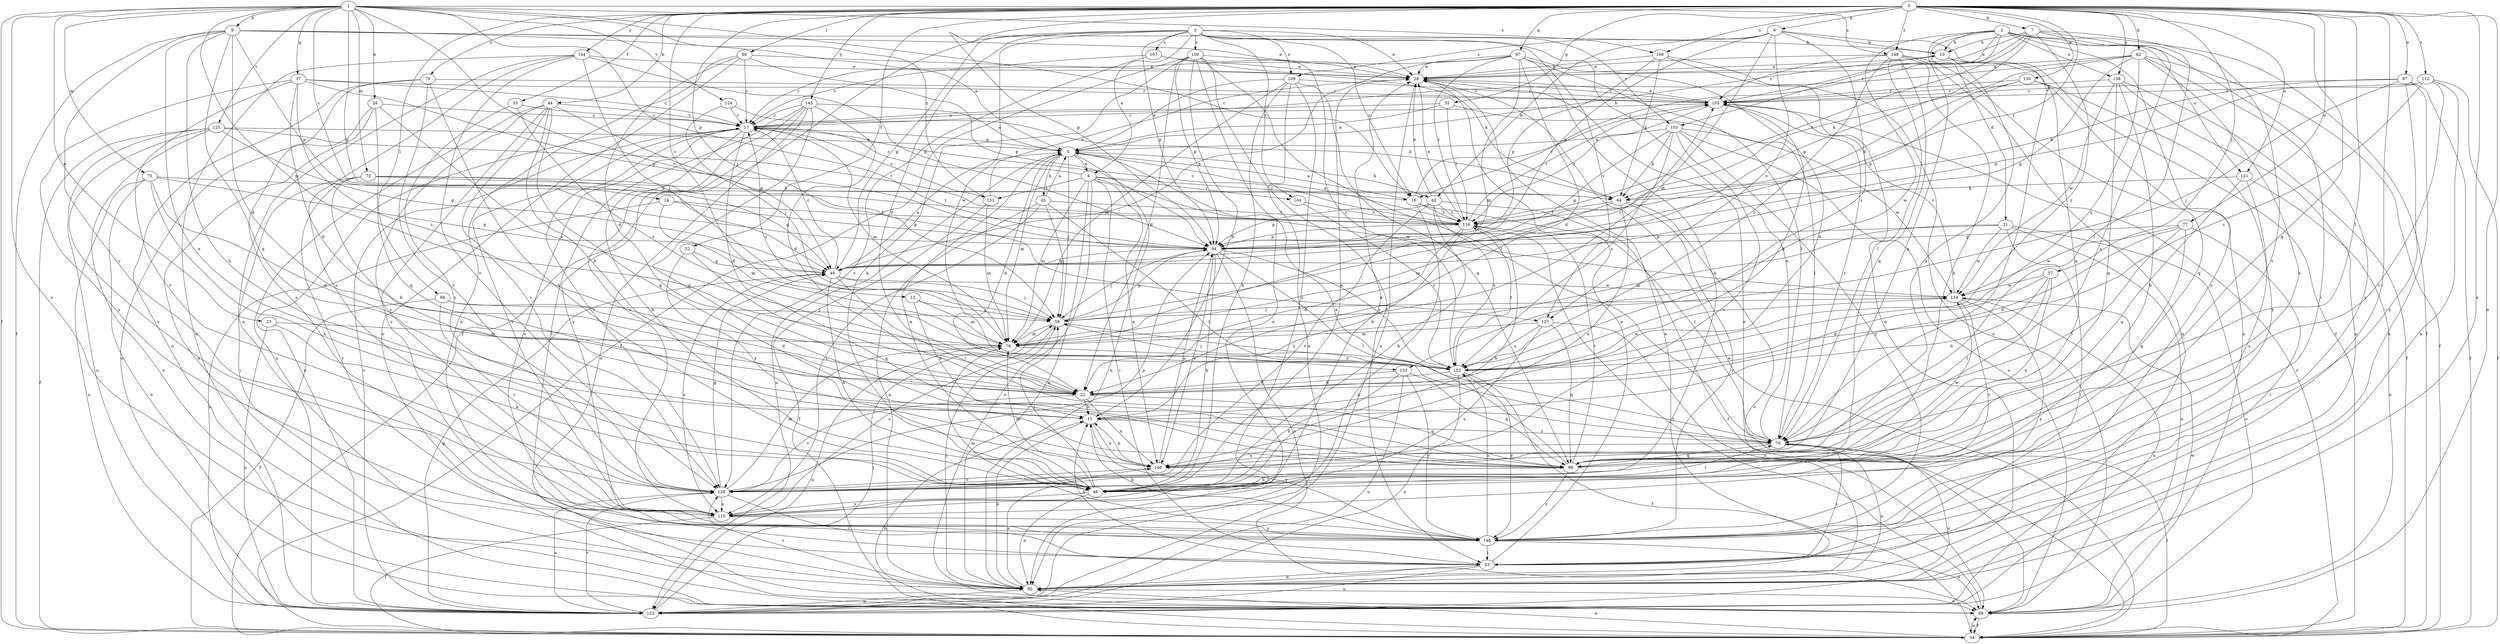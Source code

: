 strict digraph  {
0;
1;
2;
3;
4;
5;
6;
7;
9;
10;
11;
13;
14;
16;
17;
21;
22;
23;
26;
28;
32;
33;
34;
35;
37;
40;
44;
45;
46;
53;
57;
58;
62;
63;
64;
66;
68;
70;
73;
75;
76;
77;
79;
82;
87;
88;
94;
97;
99;
103;
104;
105;
106;
107;
108;
109;
110;
112;
116;
121;
122;
124;
125;
127;
128;
130;
133;
134;
138;
140;
144;
145;
146;
148;
151;
152;
0 -> 6  [label=b];
0 -> 7  [label=b];
0 -> 13  [label=c];
0 -> 32  [label=f];
0 -> 33  [label=f];
0 -> 35  [label=g];
0 -> 44  [label=h];
0 -> 53  [label=i];
0 -> 57  [label=j];
0 -> 58  [label=j];
0 -> 62  [label=k];
0 -> 66  [label=l];
0 -> 68  [label=l];
0 -> 70  [label=l];
0 -> 77  [label=n];
0 -> 79  [label=n];
0 -> 82  [label=n];
0 -> 87  [label=o];
0 -> 88  [label=o];
0 -> 94  [label=p];
0 -> 97  [label=q];
0 -> 99  [label=q];
0 -> 106  [label=s];
0 -> 112  [label=t];
0 -> 116  [label=t];
0 -> 121  [label=u];
0 -> 130  [label=w];
0 -> 138  [label=x];
0 -> 144  [label=y];
0 -> 145  [label=y];
0 -> 148  [label=z];
1 -> 9  [label=b];
1 -> 14  [label=c];
1 -> 16  [label=c];
1 -> 23  [label=e];
1 -> 26  [label=e];
1 -> 34  [label=f];
1 -> 37  [label=g];
1 -> 40  [label=g];
1 -> 73  [label=m];
1 -> 75  [label=m];
1 -> 76  [label=m];
1 -> 82  [label=n];
1 -> 94  [label=p];
1 -> 106  [label=s];
1 -> 124  [label=v];
1 -> 125  [label=v];
1 -> 127  [label=v];
1 -> 148  [label=z];
1 -> 151  [label=z];
2 -> 10  [label=b];
2 -> 16  [label=c];
2 -> 21  [label=d];
2 -> 34  [label=f];
2 -> 53  [label=i];
2 -> 103  [label=r];
2 -> 121  [label=u];
2 -> 133  [label=w];
2 -> 138  [label=x];
2 -> 140  [label=x];
2 -> 146  [label=y];
3 -> 4  [label=a];
3 -> 16  [label=c];
3 -> 22  [label=d];
3 -> 28  [label=e];
3 -> 34  [label=f];
3 -> 40  [label=g];
3 -> 88  [label=o];
3 -> 94  [label=p];
3 -> 103  [label=r];
3 -> 104  [label=r];
3 -> 107  [label=s];
3 -> 108  [label=s];
3 -> 109  [label=s];
3 -> 127  [label=v];
3 -> 133  [label=w];
4 -> 16  [label=c];
4 -> 17  [label=c];
4 -> 53  [label=i];
4 -> 76  [label=m];
4 -> 82  [label=n];
4 -> 88  [label=o];
4 -> 104  [label=r];
4 -> 134  [label=w];
4 -> 140  [label=x];
4 -> 151  [label=z];
5 -> 4  [label=a];
5 -> 10  [label=b];
5 -> 22  [label=d];
5 -> 45  [label=h];
5 -> 58  [label=j];
5 -> 63  [label=k];
5 -> 76  [label=m];
5 -> 82  [label=n];
5 -> 122  [label=u];
6 -> 10  [label=b];
6 -> 34  [label=f];
6 -> 63  [label=k];
6 -> 76  [label=m];
6 -> 94  [label=p];
6 -> 109  [label=s];
6 -> 127  [label=v];
6 -> 152  [label=z];
7 -> 10  [label=b];
7 -> 28  [label=e];
7 -> 40  [label=g];
7 -> 70  [label=l];
7 -> 105  [label=r];
7 -> 116  [label=t];
7 -> 128  [label=v];
7 -> 140  [label=x];
7 -> 152  [label=z];
9 -> 5  [label=a];
9 -> 10  [label=b];
9 -> 22  [label=d];
9 -> 28  [label=e];
9 -> 34  [label=f];
9 -> 46  [label=h];
9 -> 94  [label=p];
9 -> 99  [label=q];
9 -> 128  [label=v];
9 -> 140  [label=x];
10 -> 28  [label=e];
10 -> 70  [label=l];
10 -> 99  [label=q];
10 -> 140  [label=x];
11 -> 70  [label=l];
11 -> 82  [label=n];
11 -> 140  [label=x];
11 -> 146  [label=y];
13 -> 11  [label=b];
13 -> 58  [label=j];
13 -> 76  [label=m];
14 -> 76  [label=m];
14 -> 94  [label=p];
14 -> 116  [label=t];
14 -> 122  [label=u];
16 -> 5  [label=a];
16 -> 70  [label=l];
16 -> 82  [label=n];
16 -> 105  [label=r];
16 -> 116  [label=t];
17 -> 5  [label=a];
17 -> 22  [label=d];
17 -> 46  [label=h];
17 -> 76  [label=m];
17 -> 110  [label=s];
17 -> 122  [label=u];
17 -> 128  [label=v];
21 -> 53  [label=i];
21 -> 76  [label=m];
21 -> 88  [label=o];
21 -> 94  [label=p];
21 -> 122  [label=u];
21 -> 134  [label=w];
22 -> 11  [label=b];
22 -> 99  [label=q];
22 -> 128  [label=v];
22 -> 140  [label=x];
23 -> 46  [label=h];
23 -> 76  [label=m];
23 -> 122  [label=u];
26 -> 17  [label=c];
26 -> 88  [label=o];
26 -> 99  [label=q];
26 -> 122  [label=u];
26 -> 152  [label=z];
28 -> 105  [label=r];
28 -> 122  [label=u];
32 -> 40  [label=g];
32 -> 99  [label=q];
32 -> 140  [label=x];
33 -> 17  [label=c];
33 -> 128  [label=v];
33 -> 152  [label=z];
34 -> 11  [label=b];
34 -> 28  [label=e];
34 -> 70  [label=l];
34 -> 82  [label=n];
34 -> 88  [label=o];
34 -> 105  [label=r];
35 -> 5  [label=a];
35 -> 17  [label=c];
35 -> 70  [label=l];
35 -> 116  [label=t];
37 -> 17  [label=c];
37 -> 22  [label=d];
37 -> 94  [label=p];
37 -> 105  [label=r];
37 -> 128  [label=v];
37 -> 146  [label=y];
37 -> 152  [label=z];
40 -> 5  [label=a];
40 -> 17  [label=c];
40 -> 46  [label=h];
40 -> 58  [label=j];
40 -> 70  [label=l];
40 -> 110  [label=s];
40 -> 134  [label=w];
44 -> 11  [label=b];
44 -> 17  [label=c];
44 -> 40  [label=g];
44 -> 99  [label=q];
44 -> 110  [label=s];
44 -> 122  [label=u];
44 -> 128  [label=v];
44 -> 146  [label=y];
45 -> 5  [label=a];
45 -> 58  [label=j];
45 -> 70  [label=l];
45 -> 82  [label=n];
45 -> 110  [label=s];
45 -> 116  [label=t];
46 -> 5  [label=a];
46 -> 28  [label=e];
46 -> 58  [label=j];
46 -> 70  [label=l];
46 -> 76  [label=m];
46 -> 82  [label=n];
46 -> 110  [label=s];
53 -> 11  [label=b];
53 -> 28  [label=e];
53 -> 82  [label=n];
53 -> 122  [label=u];
57 -> 11  [label=b];
57 -> 22  [label=d];
57 -> 70  [label=l];
57 -> 134  [label=w];
57 -> 140  [label=x];
58 -> 76  [label=m];
58 -> 94  [label=p];
58 -> 105  [label=r];
58 -> 110  [label=s];
58 -> 152  [label=z];
62 -> 17  [label=c];
62 -> 28  [label=e];
62 -> 34  [label=f];
62 -> 40  [label=g];
62 -> 64  [label=k];
62 -> 128  [label=v];
62 -> 146  [label=y];
62 -> 152  [label=z];
63 -> 28  [label=e];
63 -> 34  [label=f];
63 -> 46  [label=h];
63 -> 94  [label=p];
63 -> 116  [label=t];
63 -> 128  [label=v];
63 -> 152  [label=z];
64 -> 76  [label=m];
64 -> 88  [label=o];
64 -> 116  [label=t];
64 -> 140  [label=x];
64 -> 146  [label=y];
66 -> 17  [label=c];
66 -> 22  [label=d];
66 -> 28  [label=e];
66 -> 82  [label=n];
66 -> 88  [label=o];
66 -> 94  [label=p];
68 -> 22  [label=d];
68 -> 34  [label=f];
68 -> 58  [label=j];
68 -> 128  [label=v];
70 -> 28  [label=e];
70 -> 53  [label=i];
70 -> 82  [label=n];
70 -> 99  [label=q];
70 -> 105  [label=r];
70 -> 122  [label=u];
70 -> 140  [label=x];
73 -> 11  [label=b];
73 -> 40  [label=g];
73 -> 53  [label=i];
73 -> 64  [label=k];
73 -> 116  [label=t];
73 -> 146  [label=y];
75 -> 22  [label=d];
75 -> 40  [label=g];
75 -> 46  [label=h];
75 -> 64  [label=k];
75 -> 88  [label=o];
75 -> 122  [label=u];
76 -> 17  [label=c];
76 -> 122  [label=u];
76 -> 152  [label=z];
77 -> 22  [label=d];
77 -> 53  [label=i];
77 -> 70  [label=l];
77 -> 94  [label=p];
77 -> 99  [label=q];
77 -> 134  [label=w];
79 -> 46  [label=h];
79 -> 88  [label=o];
79 -> 105  [label=r];
79 -> 110  [label=s];
79 -> 128  [label=v];
82 -> 28  [label=e];
82 -> 58  [label=j];
82 -> 88  [label=o];
82 -> 122  [label=u];
82 -> 128  [label=v];
82 -> 140  [label=x];
87 -> 34  [label=f];
87 -> 58  [label=j];
87 -> 64  [label=k];
87 -> 82  [label=n];
87 -> 105  [label=r];
87 -> 146  [label=y];
88 -> 34  [label=f];
88 -> 116  [label=t];
88 -> 134  [label=w];
94 -> 40  [label=g];
94 -> 46  [label=h];
94 -> 58  [label=j];
94 -> 70  [label=l];
94 -> 88  [label=o];
94 -> 140  [label=x];
94 -> 152  [label=z];
97 -> 11  [label=b];
97 -> 17  [label=c];
97 -> 22  [label=d];
97 -> 28  [label=e];
97 -> 40  [label=g];
97 -> 46  [label=h];
97 -> 70  [label=l];
97 -> 76  [label=m];
97 -> 116  [label=t];
99 -> 5  [label=a];
99 -> 46  [label=h];
99 -> 116  [label=t];
99 -> 134  [label=w];
99 -> 146  [label=y];
103 -> 5  [label=a];
103 -> 40  [label=g];
103 -> 64  [label=k];
103 -> 88  [label=o];
103 -> 128  [label=v];
103 -> 134  [label=w];
103 -> 146  [label=y];
103 -> 152  [label=z];
104 -> 116  [label=t];
104 -> 152  [label=z];
105 -> 17  [label=c];
105 -> 22  [label=d];
105 -> 28  [label=e];
105 -> 116  [label=t];
106 -> 28  [label=e];
106 -> 64  [label=k];
106 -> 82  [label=n];
106 -> 88  [label=o];
106 -> 94  [label=p];
107 -> 17  [label=c];
107 -> 28  [label=e];
107 -> 64  [label=k];
107 -> 128  [label=v];
108 -> 11  [label=b];
108 -> 22  [label=d];
108 -> 28  [label=e];
108 -> 34  [label=f];
108 -> 46  [label=h];
108 -> 53  [label=i];
108 -> 70  [label=l];
108 -> 82  [label=n];
108 -> 94  [label=p];
108 -> 152  [label=z];
109 -> 5  [label=a];
109 -> 46  [label=h];
109 -> 76  [label=m];
109 -> 99  [label=q];
109 -> 105  [label=r];
109 -> 110  [label=s];
109 -> 122  [label=u];
110 -> 28  [label=e];
110 -> 34  [label=f];
110 -> 146  [label=y];
112 -> 34  [label=f];
112 -> 82  [label=n];
112 -> 94  [label=p];
112 -> 105  [label=r];
112 -> 128  [label=v];
112 -> 152  [label=z];
116 -> 5  [label=a];
116 -> 11  [label=b];
116 -> 17  [label=c];
116 -> 22  [label=d];
116 -> 28  [label=e];
116 -> 46  [label=h];
116 -> 94  [label=p];
116 -> 105  [label=r];
121 -> 64  [label=k];
121 -> 88  [label=o];
121 -> 99  [label=q];
121 -> 110  [label=s];
122 -> 17  [label=c];
122 -> 40  [label=g];
122 -> 58  [label=j];
122 -> 128  [label=v];
124 -> 17  [label=c];
124 -> 58  [label=j];
124 -> 64  [label=k];
125 -> 5  [label=a];
125 -> 34  [label=f];
125 -> 40  [label=g];
125 -> 88  [label=o];
125 -> 110  [label=s];
125 -> 116  [label=t];
125 -> 122  [label=u];
127 -> 76  [label=m];
127 -> 82  [label=n];
127 -> 99  [label=q];
127 -> 110  [label=s];
127 -> 152  [label=z];
128 -> 40  [label=g];
128 -> 53  [label=i];
128 -> 76  [label=m];
128 -> 94  [label=p];
128 -> 110  [label=s];
128 -> 122  [label=u];
130 -> 94  [label=p];
130 -> 99  [label=q];
130 -> 105  [label=r];
130 -> 116  [label=t];
130 -> 146  [label=y];
133 -> 22  [label=d];
133 -> 46  [label=h];
133 -> 99  [label=q];
133 -> 122  [label=u];
133 -> 146  [label=y];
134 -> 58  [label=j];
134 -> 105  [label=r];
134 -> 122  [label=u];
134 -> 128  [label=v];
134 -> 146  [label=y];
138 -> 34  [label=f];
138 -> 46  [label=h];
138 -> 82  [label=n];
138 -> 99  [label=q];
138 -> 105  [label=r];
138 -> 134  [label=w];
140 -> 11  [label=b];
140 -> 94  [label=p];
140 -> 128  [label=v];
144 -> 28  [label=e];
144 -> 58  [label=j];
144 -> 82  [label=n];
144 -> 94  [label=p];
144 -> 110  [label=s];
144 -> 122  [label=u];
144 -> 128  [label=v];
145 -> 5  [label=a];
145 -> 17  [label=c];
145 -> 22  [label=d];
145 -> 53  [label=i];
145 -> 88  [label=o];
145 -> 99  [label=q];
145 -> 110  [label=s];
145 -> 146  [label=y];
146 -> 11  [label=b];
146 -> 17  [label=c];
146 -> 53  [label=i];
146 -> 76  [label=m];
146 -> 88  [label=o];
146 -> 152  [label=z];
148 -> 28  [label=e];
148 -> 46  [label=h];
148 -> 70  [label=l];
148 -> 88  [label=o];
148 -> 99  [label=q];
148 -> 105  [label=r];
148 -> 122  [label=u];
148 -> 152  [label=z];
151 -> 17  [label=c];
151 -> 28  [label=e];
151 -> 34  [label=f];
151 -> 76  [label=m];
152 -> 22  [label=d];
152 -> 34  [label=f];
152 -> 58  [label=j];
152 -> 116  [label=t];
152 -> 122  [label=u];
152 -> 134  [label=w];
152 -> 146  [label=y];
}
